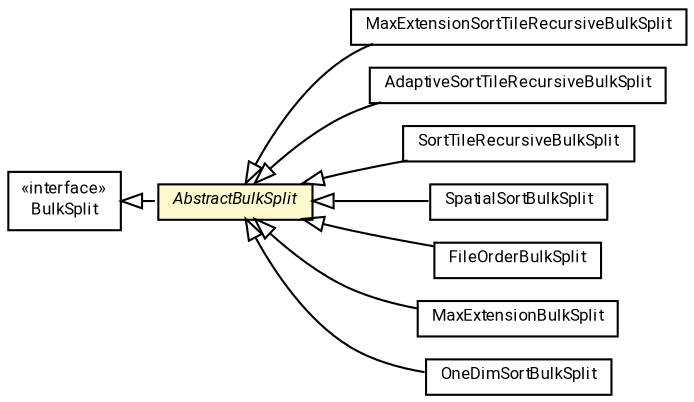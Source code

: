 #!/usr/local/bin/dot
#
# Class diagram 
# Generated by UMLGraph version R5_7_2-60-g0e99a6 (http://www.spinellis.gr/umlgraph/)
#

digraph G {
	graph [fontnames="svg"]
	edge [fontname="Roboto",fontsize=7,labelfontname="Roboto",labelfontsize=7,color="black"];
	node [fontname="Roboto",fontcolor="black",fontsize=8,shape=plaintext,margin=0,width=0,height=0];
	nodesep=0.15;
	ranksep=0.25;
	rankdir=LR;
	// de.lmu.ifi.dbs.elki.index.tree.spatial.rstarvariants.strategies.bulk.AbstractBulkSplit
	c909879 [label=<<table title="de.lmu.ifi.dbs.elki.index.tree.spatial.rstarvariants.strategies.bulk.AbstractBulkSplit" border="0" cellborder="1" cellspacing="0" cellpadding="2" bgcolor="lemonChiffon" href="AbstractBulkSplit.html" target="_parent">
		<tr><td><table border="0" cellspacing="0" cellpadding="1">
		<tr><td align="center" balign="center"> <font face="Roboto"><i>AbstractBulkSplit</i></font> </td></tr>
		</table></td></tr>
		</table>>, URL="AbstractBulkSplit.html"];
	// de.lmu.ifi.dbs.elki.index.tree.spatial.rstarvariants.strategies.bulk.BulkSplit
	c909880 [label=<<table title="de.lmu.ifi.dbs.elki.index.tree.spatial.rstarvariants.strategies.bulk.BulkSplit" border="0" cellborder="1" cellspacing="0" cellpadding="2" href="BulkSplit.html" target="_parent">
		<tr><td><table border="0" cellspacing="0" cellpadding="1">
		<tr><td align="center" balign="center"> &#171;interface&#187; </td></tr>
		<tr><td align="center" balign="center"> <font face="Roboto">BulkSplit</font> </td></tr>
		</table></td></tr>
		</table>>, URL="BulkSplit.html"];
	// de.lmu.ifi.dbs.elki.index.tree.spatial.rstarvariants.strategies.bulk.MaxExtensionSortTileRecursiveBulkSplit
	c909881 [label=<<table title="de.lmu.ifi.dbs.elki.index.tree.spatial.rstarvariants.strategies.bulk.MaxExtensionSortTileRecursiveBulkSplit" border="0" cellborder="1" cellspacing="0" cellpadding="2" href="MaxExtensionSortTileRecursiveBulkSplit.html" target="_parent">
		<tr><td><table border="0" cellspacing="0" cellpadding="1">
		<tr><td align="center" balign="center"> <font face="Roboto">MaxExtensionSortTileRecursiveBulkSplit</font> </td></tr>
		</table></td></tr>
		</table>>, URL="MaxExtensionSortTileRecursiveBulkSplit.html"];
	// de.lmu.ifi.dbs.elki.index.tree.spatial.rstarvariants.strategies.bulk.AdaptiveSortTileRecursiveBulkSplit
	c909883 [label=<<table title="de.lmu.ifi.dbs.elki.index.tree.spatial.rstarvariants.strategies.bulk.AdaptiveSortTileRecursiveBulkSplit" border="0" cellborder="1" cellspacing="0" cellpadding="2" href="AdaptiveSortTileRecursiveBulkSplit.html" target="_parent">
		<tr><td><table border="0" cellspacing="0" cellpadding="1">
		<tr><td align="center" balign="center"> <font face="Roboto">AdaptiveSortTileRecursiveBulkSplit</font> </td></tr>
		</table></td></tr>
		</table>>, URL="AdaptiveSortTileRecursiveBulkSplit.html"];
	// de.lmu.ifi.dbs.elki.index.tree.spatial.rstarvariants.strategies.bulk.SortTileRecursiveBulkSplit
	c909885 [label=<<table title="de.lmu.ifi.dbs.elki.index.tree.spatial.rstarvariants.strategies.bulk.SortTileRecursiveBulkSplit" border="0" cellborder="1" cellspacing="0" cellpadding="2" href="SortTileRecursiveBulkSplit.html" target="_parent">
		<tr><td><table border="0" cellspacing="0" cellpadding="1">
		<tr><td align="center" balign="center"> <font face="Roboto">SortTileRecursiveBulkSplit</font> </td></tr>
		</table></td></tr>
		</table>>, URL="SortTileRecursiveBulkSplit.html"];
	// de.lmu.ifi.dbs.elki.index.tree.spatial.rstarvariants.strategies.bulk.SpatialSortBulkSplit
	c909887 [label=<<table title="de.lmu.ifi.dbs.elki.index.tree.spatial.rstarvariants.strategies.bulk.SpatialSortBulkSplit" border="0" cellborder="1" cellspacing="0" cellpadding="2" href="SpatialSortBulkSplit.html" target="_parent">
		<tr><td><table border="0" cellspacing="0" cellpadding="1">
		<tr><td align="center" balign="center"> <font face="Roboto">SpatialSortBulkSplit</font> </td></tr>
		</table></td></tr>
		</table>>, URL="SpatialSortBulkSplit.html"];
	// de.lmu.ifi.dbs.elki.index.tree.spatial.rstarvariants.strategies.bulk.FileOrderBulkSplit
	c909889 [label=<<table title="de.lmu.ifi.dbs.elki.index.tree.spatial.rstarvariants.strategies.bulk.FileOrderBulkSplit" border="0" cellborder="1" cellspacing="0" cellpadding="2" href="FileOrderBulkSplit.html" target="_parent">
		<tr><td><table border="0" cellspacing="0" cellpadding="1">
		<tr><td align="center" balign="center"> <font face="Roboto">FileOrderBulkSplit</font> </td></tr>
		</table></td></tr>
		</table>>, URL="FileOrderBulkSplit.html"];
	// de.lmu.ifi.dbs.elki.index.tree.spatial.rstarvariants.strategies.bulk.MaxExtensionBulkSplit
	c909891 [label=<<table title="de.lmu.ifi.dbs.elki.index.tree.spatial.rstarvariants.strategies.bulk.MaxExtensionBulkSplit" border="0" cellborder="1" cellspacing="0" cellpadding="2" href="MaxExtensionBulkSplit.html" target="_parent">
		<tr><td><table border="0" cellspacing="0" cellpadding="1">
		<tr><td align="center" balign="center"> <font face="Roboto">MaxExtensionBulkSplit</font> </td></tr>
		</table></td></tr>
		</table>>, URL="MaxExtensionBulkSplit.html"];
	// de.lmu.ifi.dbs.elki.index.tree.spatial.rstarvariants.strategies.bulk.OneDimSortBulkSplit
	c909893 [label=<<table title="de.lmu.ifi.dbs.elki.index.tree.spatial.rstarvariants.strategies.bulk.OneDimSortBulkSplit" border="0" cellborder="1" cellspacing="0" cellpadding="2" href="OneDimSortBulkSplit.html" target="_parent">
		<tr><td><table border="0" cellspacing="0" cellpadding="1">
		<tr><td align="center" balign="center"> <font face="Roboto">OneDimSortBulkSplit</font> </td></tr>
		</table></td></tr>
		</table>>, URL="OneDimSortBulkSplit.html"];
	// de.lmu.ifi.dbs.elki.index.tree.spatial.rstarvariants.strategies.bulk.AbstractBulkSplit implements de.lmu.ifi.dbs.elki.index.tree.spatial.rstarvariants.strategies.bulk.BulkSplit
	c909880 -> c909879 [arrowtail=empty,style=dashed,dir=back,weight=9];
	// de.lmu.ifi.dbs.elki.index.tree.spatial.rstarvariants.strategies.bulk.MaxExtensionSortTileRecursiveBulkSplit extends de.lmu.ifi.dbs.elki.index.tree.spatial.rstarvariants.strategies.bulk.AbstractBulkSplit
	c909879 -> c909881 [arrowtail=empty,dir=back,weight=10];
	// de.lmu.ifi.dbs.elki.index.tree.spatial.rstarvariants.strategies.bulk.AdaptiveSortTileRecursiveBulkSplit extends de.lmu.ifi.dbs.elki.index.tree.spatial.rstarvariants.strategies.bulk.AbstractBulkSplit
	c909879 -> c909883 [arrowtail=empty,dir=back,weight=10];
	// de.lmu.ifi.dbs.elki.index.tree.spatial.rstarvariants.strategies.bulk.SortTileRecursiveBulkSplit extends de.lmu.ifi.dbs.elki.index.tree.spatial.rstarvariants.strategies.bulk.AbstractBulkSplit
	c909879 -> c909885 [arrowtail=empty,dir=back,weight=10];
	// de.lmu.ifi.dbs.elki.index.tree.spatial.rstarvariants.strategies.bulk.SpatialSortBulkSplit extends de.lmu.ifi.dbs.elki.index.tree.spatial.rstarvariants.strategies.bulk.AbstractBulkSplit
	c909879 -> c909887 [arrowtail=empty,dir=back,weight=10];
	// de.lmu.ifi.dbs.elki.index.tree.spatial.rstarvariants.strategies.bulk.FileOrderBulkSplit extends de.lmu.ifi.dbs.elki.index.tree.spatial.rstarvariants.strategies.bulk.AbstractBulkSplit
	c909879 -> c909889 [arrowtail=empty,dir=back,weight=10];
	// de.lmu.ifi.dbs.elki.index.tree.spatial.rstarvariants.strategies.bulk.MaxExtensionBulkSplit extends de.lmu.ifi.dbs.elki.index.tree.spatial.rstarvariants.strategies.bulk.AbstractBulkSplit
	c909879 -> c909891 [arrowtail=empty,dir=back,weight=10];
	// de.lmu.ifi.dbs.elki.index.tree.spatial.rstarvariants.strategies.bulk.OneDimSortBulkSplit extends de.lmu.ifi.dbs.elki.index.tree.spatial.rstarvariants.strategies.bulk.AbstractBulkSplit
	c909879 -> c909893 [arrowtail=empty,dir=back,weight=10];
}

